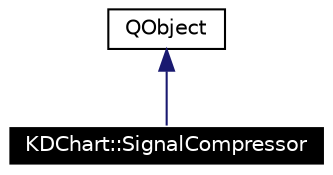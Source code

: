 digraph G
{
  edge [fontname="Helvetica",fontsize=10,labelfontname="Helvetica",labelfontsize=10];
  node [fontname="Helvetica",fontsize=10,shape=record];
  Node541 [label="KDChart::SignalCompressor",height=0.2,width=0.4,color="white", fillcolor="black", style="filled" fontcolor="white"];
  Node542 -> Node541 [dir=back,color="midnightblue",fontsize=10,style="solid",fontname="Helvetica"];
  Node542 [label="QObject",height=0.2,width=0.4,color="black",URL="$class_q_object.html"];
}
